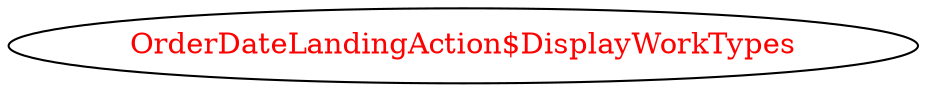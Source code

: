 digraph dependencyGraph {
 concentrate=true;
 ranksep="2.0";
 rankdir="LR"; 
 splines="ortho";
"OrderDateLandingAction$DisplayWorkTypes" [fontcolor="red"];
}